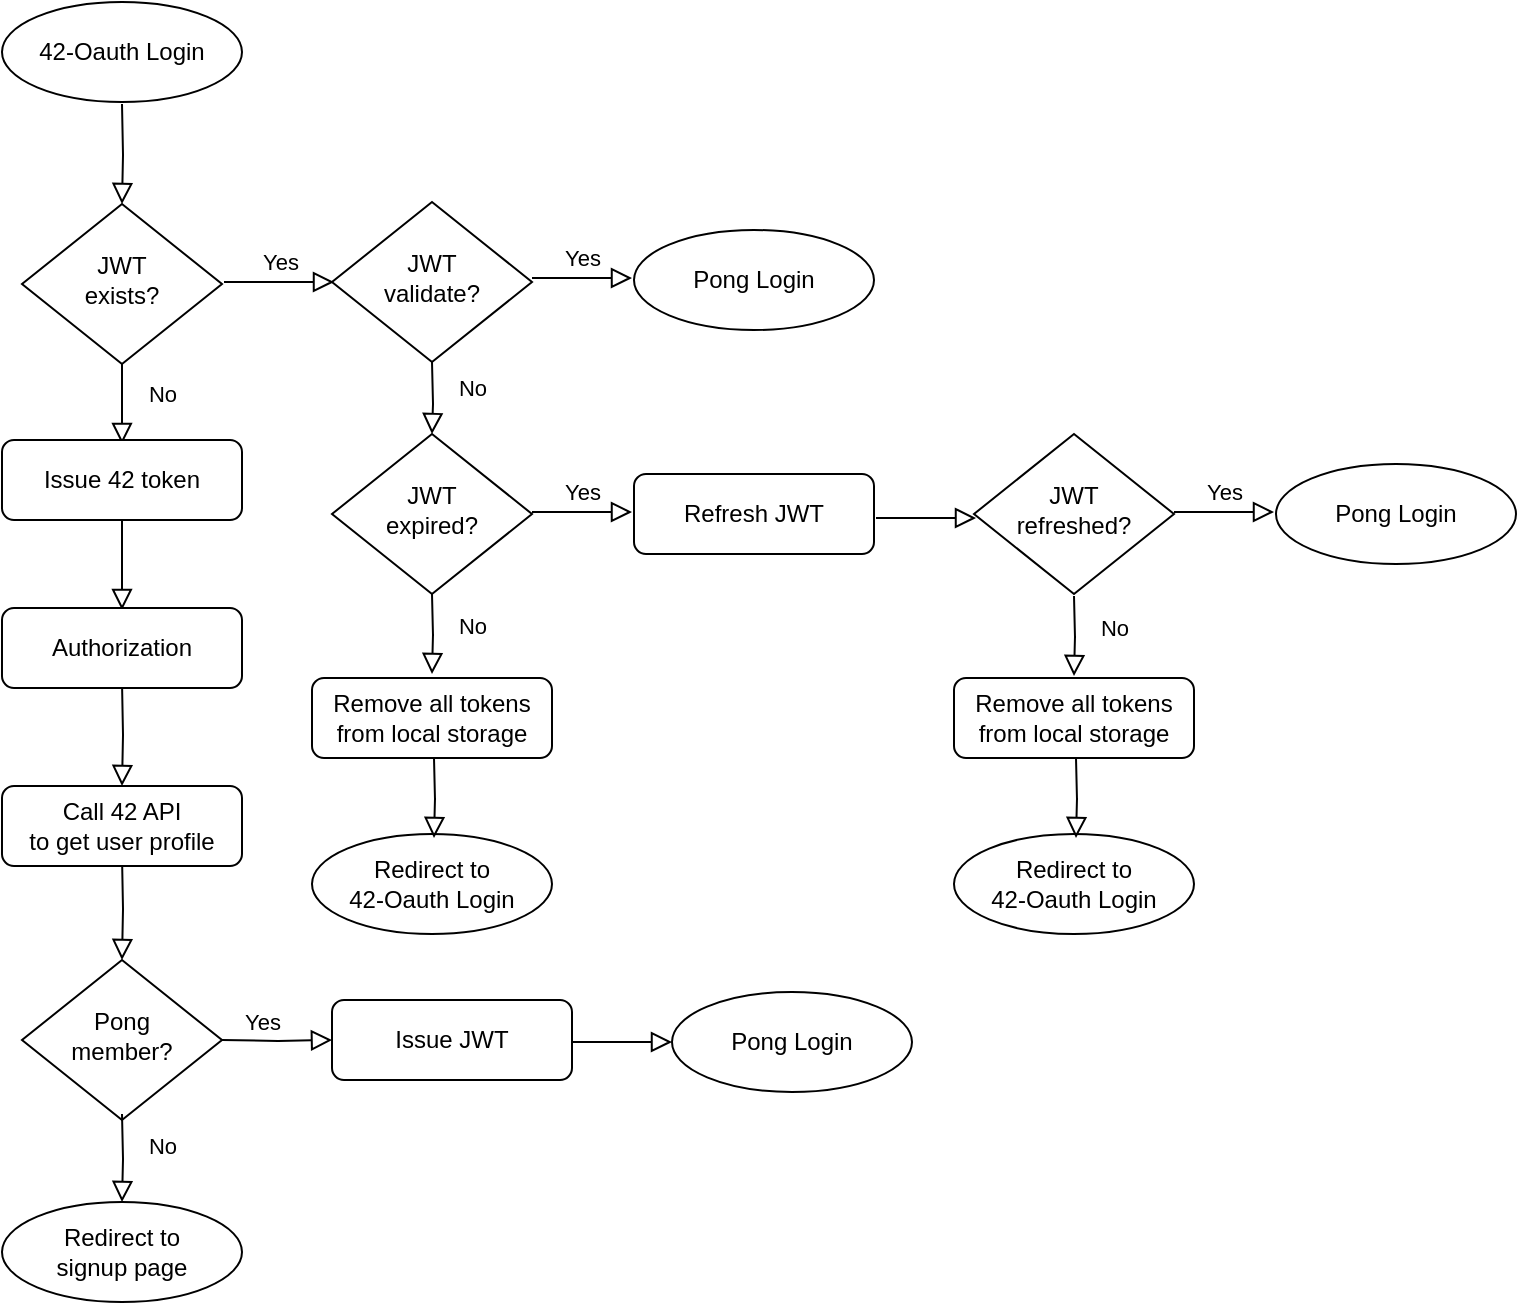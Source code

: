 <mxfile version="21.3.7" type="github">
  <diagram id="C5RBs43oDa-KdzZeNtuy" name="Page-1">
    <mxGraphModel dx="2074" dy="1099" grid="1" gridSize="10" guides="1" tooltips="1" connect="1" arrows="1" fold="1" page="1" pageScale="1" pageWidth="827" pageHeight="1169" math="0" shadow="0">
      <root>
        <mxCell id="WIyWlLk6GJQsqaUBKTNV-0" />
        <mxCell id="WIyWlLk6GJQsqaUBKTNV-1" parent="WIyWlLk6GJQsqaUBKTNV-0" />
        <mxCell id="WIyWlLk6GJQsqaUBKTNV-2" value="" style="rounded=0;html=1;jettySize=auto;orthogonalLoop=1;fontSize=11;endArrow=block;endFill=0;endSize=8;strokeWidth=1;shadow=0;labelBackgroundColor=none;edgeStyle=orthogonalEdgeStyle;" parent="WIyWlLk6GJQsqaUBKTNV-1" target="WIyWlLk6GJQsqaUBKTNV-6" edge="1">
          <mxGeometry relative="1" as="geometry">
            <mxPoint x="110" y="171" as="sourcePoint" />
          </mxGeometry>
        </mxCell>
        <mxCell id="WIyWlLk6GJQsqaUBKTNV-4" value="No" style="rounded=0;html=1;jettySize=auto;orthogonalLoop=1;fontSize=11;endArrow=block;endFill=0;endSize=8;strokeWidth=1;shadow=0;labelBackgroundColor=none;edgeStyle=orthogonalEdgeStyle;" parent="WIyWlLk6GJQsqaUBKTNV-1" source="WIyWlLk6GJQsqaUBKTNV-6" edge="1">
          <mxGeometry x="-0.25" y="20" relative="1" as="geometry">
            <mxPoint as="offset" />
            <mxPoint x="110" y="341" as="targetPoint" />
          </mxGeometry>
        </mxCell>
        <mxCell id="WIyWlLk6GJQsqaUBKTNV-5" value="Yes" style="edgeStyle=orthogonalEdgeStyle;rounded=0;html=1;jettySize=auto;orthogonalLoop=1;fontSize=11;endArrow=block;endFill=0;endSize=8;strokeWidth=1;shadow=0;labelBackgroundColor=none;entryX=0;entryY=0.5;entryDx=0;entryDy=0;" parent="WIyWlLk6GJQsqaUBKTNV-1" edge="1">
          <mxGeometry x="0.027" y="10" relative="1" as="geometry">
            <mxPoint as="offset" />
            <mxPoint x="161" y="260" as="sourcePoint" />
            <mxPoint x="216" y="260" as="targetPoint" />
          </mxGeometry>
        </mxCell>
        <mxCell id="WIyWlLk6GJQsqaUBKTNV-6" value="JWT&lt;br&gt;exists?" style="rhombus;whiteSpace=wrap;html=1;shadow=0;fontFamily=Helvetica;fontSize=12;align=center;strokeWidth=1;spacing=6;spacingTop=-4;" parent="WIyWlLk6GJQsqaUBKTNV-1" vertex="1">
          <mxGeometry x="60" y="221" width="100" height="80" as="geometry" />
        </mxCell>
        <mxCell id="WIyWlLk6GJQsqaUBKTNV-8" value="" style="rounded=0;html=1;jettySize=auto;orthogonalLoop=1;fontSize=11;endArrow=block;endFill=0;endSize=8;strokeWidth=1;shadow=0;labelBackgroundColor=none;edgeStyle=orthogonalEdgeStyle;" parent="WIyWlLk6GJQsqaUBKTNV-1" edge="1">
          <mxGeometry x="-0.156" y="20" relative="1" as="geometry">
            <mxPoint as="offset" />
            <mxPoint x="110" y="379" as="sourcePoint" />
            <mxPoint x="110" y="424" as="targetPoint" />
          </mxGeometry>
        </mxCell>
        <mxCell id="WIyWlLk6GJQsqaUBKTNV-11" value="Refresh JWT" style="rounded=1;whiteSpace=wrap;html=1;fontSize=12;glass=0;strokeWidth=1;shadow=0;" parent="WIyWlLk6GJQsqaUBKTNV-1" vertex="1">
          <mxGeometry x="366" y="356" width="120" height="40" as="geometry" />
        </mxCell>
        <mxCell id="J-SlRhvXGQLOrrwX8WgV-0" value="42-Oauth Login" style="ellipse;whiteSpace=wrap;html=1;" vertex="1" parent="WIyWlLk6GJQsqaUBKTNV-1">
          <mxGeometry x="50" y="120" width="120" height="50" as="geometry" />
        </mxCell>
        <mxCell id="J-SlRhvXGQLOrrwX8WgV-2" value="Yes" style="edgeStyle=orthogonalEdgeStyle;rounded=0;html=1;jettySize=auto;orthogonalLoop=1;fontSize=11;endArrow=block;endFill=0;endSize=8;strokeWidth=1;shadow=0;labelBackgroundColor=none;" edge="1" parent="WIyWlLk6GJQsqaUBKTNV-1">
          <mxGeometry y="10" relative="1" as="geometry">
            <mxPoint as="offset" />
            <mxPoint x="315" y="258" as="sourcePoint" />
            <mxPoint x="365" y="258" as="targetPoint" />
          </mxGeometry>
        </mxCell>
        <mxCell id="J-SlRhvXGQLOrrwX8WgV-3" value="JWT&lt;br&gt;validate?" style="rhombus;whiteSpace=wrap;html=1;shadow=0;fontFamily=Helvetica;fontSize=12;align=center;strokeWidth=1;spacing=6;spacingTop=-4;" vertex="1" parent="WIyWlLk6GJQsqaUBKTNV-1">
          <mxGeometry x="215" y="220" width="100" height="80" as="geometry" />
        </mxCell>
        <mxCell id="J-SlRhvXGQLOrrwX8WgV-4" value="Pong Login" style="ellipse;whiteSpace=wrap;html=1;" vertex="1" parent="WIyWlLk6GJQsqaUBKTNV-1">
          <mxGeometry x="366" y="234" width="120" height="50" as="geometry" />
        </mxCell>
        <mxCell id="J-SlRhvXGQLOrrwX8WgV-5" value="No" style="rounded=0;html=1;jettySize=auto;orthogonalLoop=1;fontSize=11;endArrow=block;endFill=0;endSize=8;strokeWidth=1;shadow=0;labelBackgroundColor=none;edgeStyle=orthogonalEdgeStyle;" edge="1" parent="WIyWlLk6GJQsqaUBKTNV-1" target="J-SlRhvXGQLOrrwX8WgV-6">
          <mxGeometry x="-0.25" y="20" relative="1" as="geometry">
            <mxPoint as="offset" />
            <mxPoint x="265" y="300" as="sourcePoint" />
          </mxGeometry>
        </mxCell>
        <mxCell id="J-SlRhvXGQLOrrwX8WgV-6" value="JWT&lt;br&gt;expired?" style="rhombus;whiteSpace=wrap;html=1;shadow=0;fontFamily=Helvetica;fontSize=12;align=center;strokeWidth=1;spacing=6;spacingTop=-4;" vertex="1" parent="WIyWlLk6GJQsqaUBKTNV-1">
          <mxGeometry x="215" y="336" width="100" height="80" as="geometry" />
        </mxCell>
        <mxCell id="J-SlRhvXGQLOrrwX8WgV-10" value="No" style="rounded=0;html=1;jettySize=auto;orthogonalLoop=1;fontSize=11;endArrow=block;endFill=0;endSize=8;strokeWidth=1;shadow=0;labelBackgroundColor=none;edgeStyle=orthogonalEdgeStyle;" edge="1" parent="WIyWlLk6GJQsqaUBKTNV-1">
          <mxGeometry x="-0.25" y="20" relative="1" as="geometry">
            <mxPoint as="offset" />
            <mxPoint x="265" y="416" as="sourcePoint" />
            <mxPoint x="265" y="456" as="targetPoint" />
          </mxGeometry>
        </mxCell>
        <mxCell id="J-SlRhvXGQLOrrwX8WgV-13" value="Yes" style="edgeStyle=orthogonalEdgeStyle;rounded=0;html=1;jettySize=auto;orthogonalLoop=1;fontSize=11;endArrow=block;endFill=0;endSize=8;strokeWidth=1;shadow=0;labelBackgroundColor=none;" edge="1" parent="WIyWlLk6GJQsqaUBKTNV-1">
          <mxGeometry y="10" relative="1" as="geometry">
            <mxPoint as="offset" />
            <mxPoint x="315" y="375" as="sourcePoint" />
            <mxPoint x="365" y="375" as="targetPoint" />
          </mxGeometry>
        </mxCell>
        <mxCell id="J-SlRhvXGQLOrrwX8WgV-20" value="" style="edgeStyle=orthogonalEdgeStyle;rounded=0;html=1;jettySize=auto;orthogonalLoop=1;fontSize=11;endArrow=block;endFill=0;endSize=8;strokeWidth=1;shadow=0;labelBackgroundColor=none;" edge="1" parent="WIyWlLk6GJQsqaUBKTNV-1">
          <mxGeometry y="10" relative="1" as="geometry">
            <mxPoint as="offset" />
            <mxPoint x="487" y="378" as="sourcePoint" />
            <mxPoint x="537" y="378" as="targetPoint" />
          </mxGeometry>
        </mxCell>
        <mxCell id="J-SlRhvXGQLOrrwX8WgV-22" value="JWT&lt;br&gt;refreshed?" style="rhombus;whiteSpace=wrap;html=1;shadow=0;fontFamily=Helvetica;fontSize=12;align=center;strokeWidth=1;spacing=6;spacingTop=-4;" vertex="1" parent="WIyWlLk6GJQsqaUBKTNV-1">
          <mxGeometry x="536" y="336" width="100" height="80" as="geometry" />
        </mxCell>
        <mxCell id="J-SlRhvXGQLOrrwX8WgV-23" value="Yes" style="edgeStyle=orthogonalEdgeStyle;rounded=0;html=1;jettySize=auto;orthogonalLoop=1;fontSize=11;endArrow=block;endFill=0;endSize=8;strokeWidth=1;shadow=0;labelBackgroundColor=none;" edge="1" parent="WIyWlLk6GJQsqaUBKTNV-1">
          <mxGeometry y="10" relative="1" as="geometry">
            <mxPoint as="offset" />
            <mxPoint x="636" y="375" as="sourcePoint" />
            <mxPoint x="686" y="375" as="targetPoint" />
          </mxGeometry>
        </mxCell>
        <mxCell id="J-SlRhvXGQLOrrwX8WgV-24" value="Pong Login" style="ellipse;whiteSpace=wrap;html=1;" vertex="1" parent="WIyWlLk6GJQsqaUBKTNV-1">
          <mxGeometry x="687" y="351" width="120" height="50" as="geometry" />
        </mxCell>
        <mxCell id="J-SlRhvXGQLOrrwX8WgV-26" value="No" style="rounded=0;html=1;jettySize=auto;orthogonalLoop=1;fontSize=11;endArrow=block;endFill=0;endSize=8;strokeWidth=1;shadow=0;labelBackgroundColor=none;edgeStyle=orthogonalEdgeStyle;" edge="1" parent="WIyWlLk6GJQsqaUBKTNV-1">
          <mxGeometry x="-0.25" y="20" relative="1" as="geometry">
            <mxPoint as="offset" />
            <mxPoint x="586" y="417" as="sourcePoint" />
            <mxPoint x="586" y="457" as="targetPoint" />
          </mxGeometry>
        </mxCell>
        <mxCell id="J-SlRhvXGQLOrrwX8WgV-28" value="Redirect to&lt;br&gt;42-Oauth Login" style="ellipse;whiteSpace=wrap;html=1;" vertex="1" parent="WIyWlLk6GJQsqaUBKTNV-1">
          <mxGeometry x="205" y="536" width="120" height="50" as="geometry" />
        </mxCell>
        <mxCell id="J-SlRhvXGQLOrrwX8WgV-29" value="Remove all tokens&lt;br&gt;from local storage" style="rounded=1;whiteSpace=wrap;html=1;fontSize=12;glass=0;strokeWidth=1;shadow=0;" vertex="1" parent="WIyWlLk6GJQsqaUBKTNV-1">
          <mxGeometry x="205" y="458" width="120" height="40" as="geometry" />
        </mxCell>
        <mxCell id="J-SlRhvXGQLOrrwX8WgV-30" value="" style="rounded=0;html=1;jettySize=auto;orthogonalLoop=1;fontSize=11;endArrow=block;endFill=0;endSize=8;strokeWidth=1;shadow=0;labelBackgroundColor=none;edgeStyle=orthogonalEdgeStyle;" edge="1" parent="WIyWlLk6GJQsqaUBKTNV-1">
          <mxGeometry x="-0.25" y="20" relative="1" as="geometry">
            <mxPoint as="offset" />
            <mxPoint x="266" y="498" as="sourcePoint" />
            <mxPoint x="266" y="538" as="targetPoint" />
          </mxGeometry>
        </mxCell>
        <mxCell id="J-SlRhvXGQLOrrwX8WgV-31" value="Redirect to&lt;br&gt;42-Oauth Login" style="ellipse;whiteSpace=wrap;html=1;" vertex="1" parent="WIyWlLk6GJQsqaUBKTNV-1">
          <mxGeometry x="526" y="536" width="120" height="50" as="geometry" />
        </mxCell>
        <mxCell id="J-SlRhvXGQLOrrwX8WgV-32" value="Remove all tokens&lt;br&gt;from local storage" style="rounded=1;whiteSpace=wrap;html=1;fontSize=12;glass=0;strokeWidth=1;shadow=0;" vertex="1" parent="WIyWlLk6GJQsqaUBKTNV-1">
          <mxGeometry x="526" y="458" width="120" height="40" as="geometry" />
        </mxCell>
        <mxCell id="J-SlRhvXGQLOrrwX8WgV-33" value="" style="rounded=0;html=1;jettySize=auto;orthogonalLoop=1;fontSize=11;endArrow=block;endFill=0;endSize=8;strokeWidth=1;shadow=0;labelBackgroundColor=none;edgeStyle=orthogonalEdgeStyle;" edge="1" parent="WIyWlLk6GJQsqaUBKTNV-1">
          <mxGeometry x="-0.25" y="20" relative="1" as="geometry">
            <mxPoint as="offset" />
            <mxPoint x="587" y="498" as="sourcePoint" />
            <mxPoint x="587" y="538" as="targetPoint" />
          </mxGeometry>
        </mxCell>
        <mxCell id="J-SlRhvXGQLOrrwX8WgV-34" value="Issue 42 token" style="rounded=1;whiteSpace=wrap;html=1;fontSize=12;glass=0;strokeWidth=1;shadow=0;" vertex="1" parent="WIyWlLk6GJQsqaUBKTNV-1">
          <mxGeometry x="50" y="339" width="120" height="40" as="geometry" />
        </mxCell>
        <mxCell id="J-SlRhvXGQLOrrwX8WgV-35" value="" style="rounded=0;html=1;jettySize=auto;orthogonalLoop=1;fontSize=11;endArrow=block;endFill=0;endSize=8;strokeWidth=1;shadow=0;labelBackgroundColor=none;edgeStyle=orthogonalEdgeStyle;entryX=0.5;entryY=0;entryDx=0;entryDy=0;" edge="1" parent="WIyWlLk6GJQsqaUBKTNV-1" target="J-SlRhvXGQLOrrwX8WgV-38">
          <mxGeometry x="-0.156" y="20" relative="1" as="geometry">
            <mxPoint as="offset" />
            <mxPoint x="110" y="460" as="sourcePoint" />
            <mxPoint x="110" y="505" as="targetPoint" />
          </mxGeometry>
        </mxCell>
        <mxCell id="J-SlRhvXGQLOrrwX8WgV-36" value="Authorization" style="rounded=1;whiteSpace=wrap;html=1;fontSize=12;glass=0;strokeWidth=1;shadow=0;" vertex="1" parent="WIyWlLk6GJQsqaUBKTNV-1">
          <mxGeometry x="50" y="423" width="120" height="40" as="geometry" />
        </mxCell>
        <mxCell id="J-SlRhvXGQLOrrwX8WgV-37" value="" style="rounded=0;html=1;jettySize=auto;orthogonalLoop=1;fontSize=11;endArrow=block;endFill=0;endSize=8;strokeWidth=1;shadow=0;labelBackgroundColor=none;edgeStyle=orthogonalEdgeStyle;entryX=0.5;entryY=0;entryDx=0;entryDy=0;" edge="1" parent="WIyWlLk6GJQsqaUBKTNV-1" target="J-SlRhvXGQLOrrwX8WgV-39">
          <mxGeometry x="-0.156" y="20" relative="1" as="geometry">
            <mxPoint as="offset" />
            <mxPoint x="110" y="547" as="sourcePoint" />
            <mxPoint x="110" y="592" as="targetPoint" />
          </mxGeometry>
        </mxCell>
        <mxCell id="J-SlRhvXGQLOrrwX8WgV-38" value="Call 42 API&lt;br&gt;to get user profile" style="rounded=1;whiteSpace=wrap;html=1;fontSize=12;glass=0;strokeWidth=1;shadow=0;" vertex="1" parent="WIyWlLk6GJQsqaUBKTNV-1">
          <mxGeometry x="50" y="512" width="120" height="40" as="geometry" />
        </mxCell>
        <mxCell id="J-SlRhvXGQLOrrwX8WgV-39" value="Pong&lt;br&gt;member?" style="rhombus;whiteSpace=wrap;html=1;shadow=0;fontFamily=Helvetica;fontSize=12;align=center;strokeWidth=1;spacing=6;spacingTop=-4;" vertex="1" parent="WIyWlLk6GJQsqaUBKTNV-1">
          <mxGeometry x="60" y="599" width="100" height="80" as="geometry" />
        </mxCell>
        <mxCell id="J-SlRhvXGQLOrrwX8WgV-40" value="Yes" style="edgeStyle=orthogonalEdgeStyle;rounded=0;html=1;jettySize=auto;orthogonalLoop=1;fontSize=11;endArrow=block;endFill=0;endSize=8;strokeWidth=1;shadow=0;labelBackgroundColor=none;entryX=0;entryY=0.5;entryDx=0;entryDy=0;" edge="1" parent="WIyWlLk6GJQsqaUBKTNV-1" target="J-SlRhvXGQLOrrwX8WgV-43">
          <mxGeometry x="-0.285" y="9" relative="1" as="geometry">
            <mxPoint as="offset" />
            <mxPoint x="160" y="639" as="sourcePoint" />
            <mxPoint x="210" y="639" as="targetPoint" />
          </mxGeometry>
        </mxCell>
        <mxCell id="J-SlRhvXGQLOrrwX8WgV-41" value="No" style="rounded=0;html=1;jettySize=auto;orthogonalLoop=1;fontSize=11;endArrow=block;endFill=0;endSize=8;strokeWidth=1;shadow=0;labelBackgroundColor=none;edgeStyle=orthogonalEdgeStyle;entryX=0.5;entryY=0;entryDx=0;entryDy=0;" edge="1" parent="WIyWlLk6GJQsqaUBKTNV-1" target="J-SlRhvXGQLOrrwX8WgV-42">
          <mxGeometry x="-0.25" y="20" relative="1" as="geometry">
            <mxPoint as="offset" />
            <mxPoint x="110" y="676" as="sourcePoint" />
            <mxPoint x="110" y="716" as="targetPoint" />
          </mxGeometry>
        </mxCell>
        <mxCell id="J-SlRhvXGQLOrrwX8WgV-42" value="Redirect to&lt;br&gt;signup page" style="ellipse;whiteSpace=wrap;html=1;" vertex="1" parent="WIyWlLk6GJQsqaUBKTNV-1">
          <mxGeometry x="50" y="720" width="120" height="50" as="geometry" />
        </mxCell>
        <mxCell id="J-SlRhvXGQLOrrwX8WgV-43" value="Issue JWT" style="rounded=1;whiteSpace=wrap;html=1;fontSize=12;glass=0;strokeWidth=1;shadow=0;" vertex="1" parent="WIyWlLk6GJQsqaUBKTNV-1">
          <mxGeometry x="215" y="619" width="120" height="40" as="geometry" />
        </mxCell>
        <mxCell id="J-SlRhvXGQLOrrwX8WgV-44" value="" style="edgeStyle=orthogonalEdgeStyle;rounded=0;html=1;jettySize=auto;orthogonalLoop=1;fontSize=11;endArrow=block;endFill=0;endSize=8;strokeWidth=1;shadow=0;labelBackgroundColor=none;" edge="1" parent="WIyWlLk6GJQsqaUBKTNV-1">
          <mxGeometry y="10" relative="1" as="geometry">
            <mxPoint as="offset" />
            <mxPoint x="335" y="640" as="sourcePoint" />
            <mxPoint x="385" y="640" as="targetPoint" />
          </mxGeometry>
        </mxCell>
        <mxCell id="J-SlRhvXGQLOrrwX8WgV-45" value="Pong Login" style="ellipse;whiteSpace=wrap;html=1;" vertex="1" parent="WIyWlLk6GJQsqaUBKTNV-1">
          <mxGeometry x="385" y="615" width="120" height="50" as="geometry" />
        </mxCell>
      </root>
    </mxGraphModel>
  </diagram>
</mxfile>
